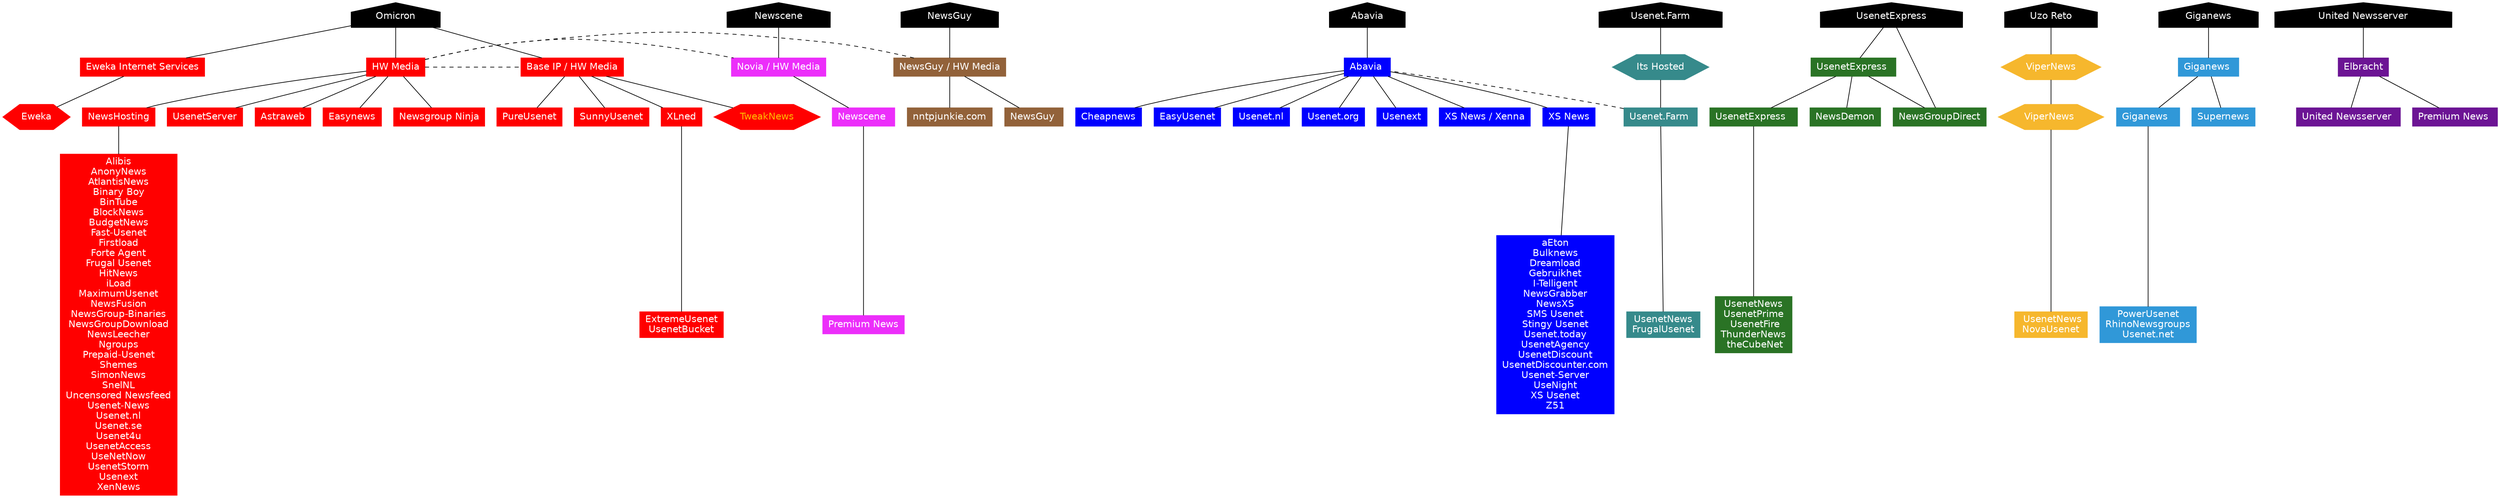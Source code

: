 # https://edotor.net/
graph usenetmap {
    bgcolor=white  	# Background color
    overlap=scale

    node [shape=box style=filled fontcolor=white height=.37 fontname=Helvetica] # These effect everything below unless overridden by another "node[]" statement
    edge [color=black] # The edge is the lines between company/backbone/provider reseller

    {
        # Companies
        node [shape=house, color=black]
        rank = same; "Omicron"; "Abavia"; "UsenetExpress"; "Uzo Reto"; "Usenet.Farm"; "Giganews"; "Newscene"; "NewsGuy"; "United Newsserver";
    }

    {
        # Backbones
        rank = same; {node [color=red] "Eweka Internet Services"}; {node [color=red] "HW Media"}; {node [color=red] "Base IP / HW Media"}; {node [color="#368a8b", shape=hexagon] "Its Hosted"}; {node [color=blue] "Abavia "}; {node [color="#2a7325"] "UsenetExpress "}; {node [color="#f6b72d", shape=hexagon] "ViperNews"}; {node [color="#ec2efa"] "Novia / HW Media"}; {node [color="#92623a"] "NewsGuy / HW Media"}; {node [color="#3098d8"] "Giganews "}; {node [color="#6c1494"] "Elbracht"};
    }

    {
        # Cross-provider links
        edge [style=dashed]
        {node [color=red] "HW Media"} -- {node [color=red] "Base IP / HW Media"}
        {node [color=red] "HW Media"} -- {node [color="#ec2efa"] "Novia / HW Media"}
        {node [color=red] "HW Media"} -- {node [color="#92623a"] "NewsGuy / HW Media"}
        {node [color="#368a8b"] "Usenet.Farm "} -- {node [color=blue] "Abavia "}
    }

    {
        node [color="#6c1494"] # We change the colour of each company, eg omicron is "red"
        {node [shape=house] "United Newsserver"} --	"Elbracht"
            "Elbracht" -- "United Newsserver "
            "Elbracht" -- "Premium News "
    }
    
    {
        node [color="#92623a"]
        {node [shape=house] "NewsGuy"} -- "NewsGuy / HW Media" -- "NewsGuy "
            "NewsGuy / HW Media" -- "nntpjunkie.com"
    }

    {
        node [color="#ec2efa"]
        {node [shape=house] "Newscene"} -- "Novia / HW Media" -- "Newscene " -- "Premium News"
    }
 
    {
        node [color="#3098d8"]
        {node [shape=house] "Giganews"} --	"Giganews " -- "Giganews  "
            "Giganews " --	"Supernews"
            "Giganews  " --	"PowerUsenet\nRhinoNewsgroups\nUsenet.net"
    }

    {
        node [color="#368a8b"]
        {node [shape=house] "Usenet.Farm"} -- "Its Hosted" -- {node[shape=hexagon]"Usenet.Farm "} -- "UsenetNews\nFrugalUsenet" #the "{node[shape=folder fontcolor=orange]"Usenet.Farm"}" is for marking something as NTD
    }

    {
        node [color="#f6b72d"]
        {node [shape=house] "Uzo Reto"} -- "ViperNews" -- {node[shape=hexagon]"ViperNews "} -- " UsenetNews\nNovaUsenet"
    }

    {
        node [color="#2a7325"]
        {node [shape=house] "UsenetExpress"} -- "UsenetExpress " -- "UsenetExpress  "
            "UsenetExpress  " -- "UsenetNews\nUsenetPrime\n UsenetFire\nThunderNews\n theCubeNet"
        "UsenetExpress" -- "NewsGroupDirect"
            "UsenetExpress " -- { "NewsDemon" "NewsGroupDirect" }
    }

    {
        node [color=blue]
        {node [shape=house] "Abavia"} -- "Abavia " -- { "Cheapnews" "EasyUsenet" "Usenet.nl" "Usenet.org" "Usenext" "XS News / Xenna" "XS News" }
        "XS News" -- "aEton\nBulknews\nDreamload\nGebruikhet\nI-Telligent\nNewsGrabber\nNewsXS\nSMS Usenet\nStingy Usenet\nUsenet.today\nUsenetAgency\nUsenetDiscount\nUsenetDiscounter.com\nUsenet-Server\nUseNight\nXS Usenet\nZ51"
    }

    {
        node [color=red]
        {node [shape=house] "Omicron"} --  "Eweka Internet Services" -- {node[shape=hexagon] "Eweka"}
        "Omicron" -- { "HW Media" "Base IP / HW Media" }
            "HW Media" -- { "Astraweb" "Easynews" "Newsgroup Ninja" "NewsHosting" "UsenetServer" }
                "NewsHosting" -- "Alibis\nAnonyNews\nAtlantisNews\nBinary Boy\nBinTube\nBlockNews\nBudgetNews\nFast-Usenet\nFirstload\nForte Agent\nFrugal Usenet\nHitNews\niLoad\nMaximumUsenet\nNewsFusion\nNewsGroup-Binaries\nNewsGroupDownload\nNewsLeecher\nNgroups\nPrepaid-Usenet\nShemes\nSimonNews\nSnelNL\nUncensored Newsfeed\nUsenet-News\nUsenet.nl\nUsenet.se\nUsenet4u\nUsenetAccess\nUseNetNow\nUsenetStorm\nUsenext\nXenNews"
    
        {
            node[shape=hexagon fontcolor="#ffb700"]
            "Base IP / HW Media" -- "TweakNews"
        }
        
        {
            node[fontcolor=white]
            "Base IP / HW Media" -- { "PureUsenet" "SunnyUsenet" "XLned" }
                "XLned" -- "ExtremeUsenet\nUsenetBucket"
        }
    }
}
